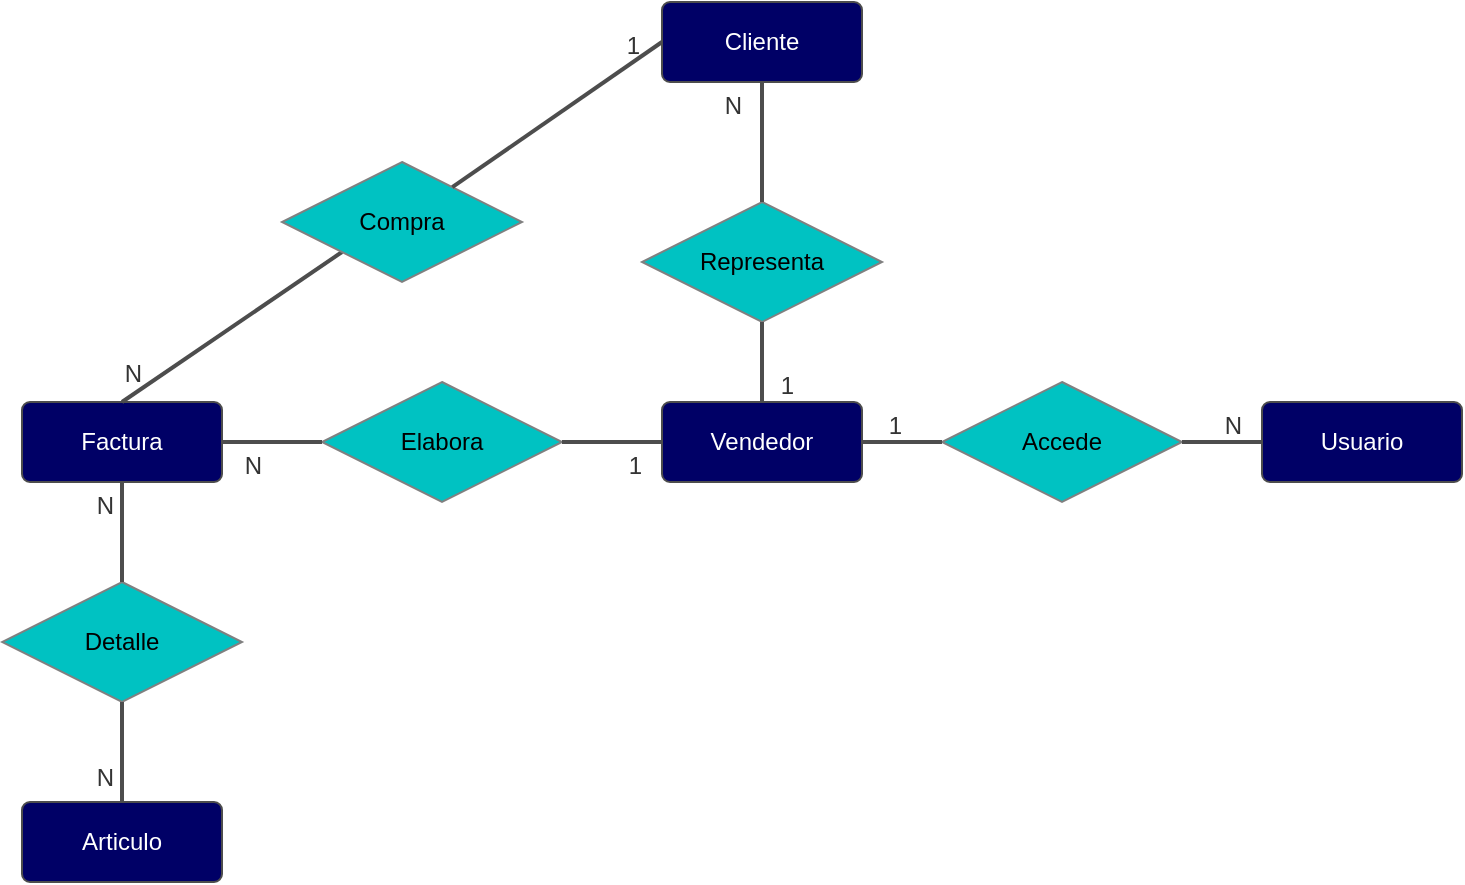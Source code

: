 <mxfile>
    <diagram id="7Q-BXX20lRpcUBixIo0L" name="Página-1">
        <mxGraphModel dx="1046" dy="668" grid="1" gridSize="10" guides="1" tooltips="1" connect="1" arrows="1" fold="1" page="1" pageScale="1" pageWidth="850" pageHeight="1100" background="#FFFFFF" math="0" shadow="0">
            <root>
                <mxCell id="0"/>
                <mxCell id="1" parent="0"/>
                <mxCell id="10" value="Accede" style="shape=rhombus;perimeter=rhombusPerimeter;whiteSpace=wrap;html=1;align=center;fillColor=#00C2C2;strokeColor=#808080;" vertex="1" parent="1">
                    <mxGeometry x="514" y="330" width="120" height="60" as="geometry"/>
                </mxCell>
                <mxCell id="13" value="Cliente" style="rounded=1;arcSize=10;whiteSpace=wrap;html=1;align=center;fillColor=#000066;fontColor=#ffffff;strokeColor=#4D4D4D;" vertex="1" parent="1">
                    <mxGeometry x="374" y="140" width="100" height="40" as="geometry"/>
                </mxCell>
                <mxCell id="14" value="Articulo" style="rounded=1;arcSize=10;whiteSpace=wrap;html=1;align=center;fillColor=#000066;fontColor=#ffffff;strokeColor=#4D4D4D;" vertex="1" parent="1">
                    <mxGeometry x="54" y="540" width="100" height="40" as="geometry"/>
                </mxCell>
                <mxCell id="15" value="Vendedor" style="rounded=1;arcSize=10;whiteSpace=wrap;html=1;align=center;fillColor=#000066;fontColor=#ffffff;strokeColor=#4D4D4D;" vertex="1" parent="1">
                    <mxGeometry x="374" y="340" width="100" height="40" as="geometry"/>
                </mxCell>
                <mxCell id="16" value="Factura" style="rounded=1;arcSize=10;whiteSpace=wrap;html=1;align=center;fillColor=#000066;fontColor=#ffffff;strokeColor=#4D4D4D;" vertex="1" parent="1">
                    <mxGeometry x="54" y="340" width="100" height="40" as="geometry"/>
                </mxCell>
                <mxCell id="17" value="Usuario" style="rounded=1;arcSize=10;whiteSpace=wrap;html=1;align=center;fillColor=#000066;fontColor=#ffffff;strokeColor=#4D4D4D;" vertex="1" parent="1">
                    <mxGeometry x="674" y="340" width="100" height="40" as="geometry"/>
                </mxCell>
                <mxCell id="18" value="" style="endArrow=none;html=1;rounded=0;exitX=0;exitY=1;exitDx=0;exitDy=0;entryX=0.5;entryY=0;entryDx=0;entryDy=0;strokeColor=#4D4D4D;strokeWidth=2;" edge="1" parent="1" source="34" target="16">
                    <mxGeometry relative="1" as="geometry">
                        <mxPoint x="174" y="100" as="sourcePoint"/>
                        <mxPoint x="124" y="220" as="targetPoint"/>
                    </mxGeometry>
                </mxCell>
                <mxCell id="19" value="N" style="resizable=0;html=1;align=right;verticalAlign=bottom;fontColor=#333333;" connectable="0" vertex="1" parent="18">
                    <mxGeometry x="1" relative="1" as="geometry">
                        <mxPoint x="10" y="-5" as="offset"/>
                    </mxGeometry>
                </mxCell>
                <mxCell id="20" value="" style="endArrow=none;html=1;rounded=0;entryX=0;entryY=0.5;entryDx=0;entryDy=0;exitX=1;exitY=0.5;exitDx=0;exitDy=0;strokeColor=#4D4D4D;strokeWidth=2;" edge="1" parent="1" source="10" target="17">
                    <mxGeometry relative="1" as="geometry">
                        <mxPoint x="394" y="430" as="sourcePoint"/>
                        <mxPoint x="594" y="420" as="targetPoint"/>
                    </mxGeometry>
                </mxCell>
                <mxCell id="21" value="N" style="resizable=0;html=1;align=right;verticalAlign=bottom;fontColor=#333333;" connectable="0" vertex="1" parent="20">
                    <mxGeometry x="1" relative="1" as="geometry">
                        <mxPoint x="-10" as="offset"/>
                    </mxGeometry>
                </mxCell>
                <mxCell id="23" value="Representa" style="shape=rhombus;perimeter=rhombusPerimeter;whiteSpace=wrap;html=1;align=center;fillColor=#00C2C2;strokeColor=#808080;" vertex="1" parent="1">
                    <mxGeometry x="364" y="240" width="120" height="60" as="geometry"/>
                </mxCell>
                <mxCell id="24" value="" style="endArrow=none;html=1;rounded=0;entryX=0.5;entryY=1;entryDx=0;entryDy=0;exitX=0.5;exitY=0;exitDx=0;exitDy=0;strokeColor=#4D4D4D;strokeWidth=2;" edge="1" parent="1" source="23" target="13">
                    <mxGeometry relative="1" as="geometry">
                        <mxPoint x="374" y="250" as="sourcePoint"/>
                        <mxPoint x="534" y="250" as="targetPoint"/>
                    </mxGeometry>
                </mxCell>
                <mxCell id="25" value="N" style="resizable=0;html=1;align=right;verticalAlign=bottom;fontColor=#333333;" connectable="0" vertex="1" parent="24">
                    <mxGeometry x="1" relative="1" as="geometry">
                        <mxPoint x="-10" y="20" as="offset"/>
                    </mxGeometry>
                </mxCell>
                <mxCell id="26" value="" style="endArrow=none;html=1;rounded=0;entryX=0.5;entryY=0;entryDx=0;entryDy=0;exitX=0.5;exitY=1;exitDx=0;exitDy=0;strokeColor=#4D4D4D;strokeWidth=2;" edge="1" parent="1" source="23" target="15">
                    <mxGeometry relative="1" as="geometry">
                        <mxPoint x="374" y="250" as="sourcePoint"/>
                        <mxPoint x="534" y="250" as="targetPoint"/>
                    </mxGeometry>
                </mxCell>
                <mxCell id="27" value="" style="endArrow=none;html=1;rounded=0;exitX=0;exitY=0.5;exitDx=0;exitDy=0;entryX=1;entryY=0.5;entryDx=0;entryDy=0;strokeColor=#4D4D4D;strokeWidth=2;" edge="1" parent="1" source="10" target="15">
                    <mxGeometry relative="1" as="geometry">
                        <mxPoint x="484" y="440" as="sourcePoint"/>
                        <mxPoint x="454" y="420" as="targetPoint"/>
                    </mxGeometry>
                </mxCell>
                <mxCell id="28" value="1" style="resizable=0;html=1;align=right;verticalAlign=bottom;fontColor=#333333;" connectable="0" vertex="1" parent="27">
                    <mxGeometry x="1" relative="1" as="geometry">
                        <mxPoint x="20" as="offset"/>
                    </mxGeometry>
                </mxCell>
                <mxCell id="29" value="Elabora" style="shape=rhombus;perimeter=rhombusPerimeter;whiteSpace=wrap;html=1;align=center;fillColor=#00C2C2;strokeColor=#808080;" vertex="1" parent="1">
                    <mxGeometry x="204" y="330" width="120" height="60" as="geometry"/>
                </mxCell>
                <mxCell id="30" value="" style="endArrow=none;html=1;rounded=0;entryX=0;entryY=0.5;entryDx=0;entryDy=0;exitX=1;exitY=0.5;exitDx=0;exitDy=0;strokeColor=#4D4D4D;strokeWidth=2;" edge="1" parent="1" source="29" target="15">
                    <mxGeometry relative="1" as="geometry">
                        <mxPoint x="174" y="490" as="sourcePoint"/>
                        <mxPoint x="334" y="490" as="targetPoint"/>
                    </mxGeometry>
                </mxCell>
                <mxCell id="31" value="1" style="resizable=0;html=1;align=right;verticalAlign=bottom;fontColor=#333333;" connectable="0" vertex="1" parent="30">
                    <mxGeometry x="1" relative="1" as="geometry">
                        <mxPoint x="-10" y="20" as="offset"/>
                    </mxGeometry>
                </mxCell>
                <mxCell id="32" value="" style="endArrow=none;html=1;rounded=0;entryX=1;entryY=0.5;entryDx=0;entryDy=0;exitX=0;exitY=0.5;exitDx=0;exitDy=0;strokeColor=#4D4D4D;strokeWidth=2;" edge="1" parent="1" source="29" target="16">
                    <mxGeometry relative="1" as="geometry">
                        <mxPoint x="174" y="470" as="sourcePoint"/>
                        <mxPoint x="334" y="470" as="targetPoint"/>
                    </mxGeometry>
                </mxCell>
                <mxCell id="33" value="N" style="resizable=0;html=1;align=right;verticalAlign=bottom;fontColor=#333333;" connectable="0" vertex="1" parent="32">
                    <mxGeometry x="1" relative="1" as="geometry">
                        <mxPoint x="20" y="20" as="offset"/>
                    </mxGeometry>
                </mxCell>
                <mxCell id="34" value="Compra" style="shape=rhombus;perimeter=rhombusPerimeter;whiteSpace=wrap;html=1;align=center;fillColor=#00C2C2;strokeColor=#808080;" vertex="1" parent="1">
                    <mxGeometry x="184" y="220" width="120" height="60" as="geometry"/>
                </mxCell>
                <mxCell id="35" value="" style="endArrow=none;html=1;rounded=0;entryX=0;entryY=0.5;entryDx=0;entryDy=0;strokeColor=#4D4D4D;strokeWidth=2;" edge="1" parent="1" source="34" target="13">
                    <mxGeometry relative="1" as="geometry">
                        <mxPoint x="284" y="180" as="sourcePoint"/>
                        <mxPoint x="274" y="120" as="targetPoint"/>
                    </mxGeometry>
                </mxCell>
                <mxCell id="36" value="1" style="resizable=0;html=1;align=right;verticalAlign=bottom;fontColor=#333333;" connectable="0" vertex="1" parent="35">
                    <mxGeometry x="1" relative="1" as="geometry">
                        <mxPoint x="-10" y="10" as="offset"/>
                    </mxGeometry>
                </mxCell>
                <mxCell id="38" value="Detalle" style="shape=rhombus;perimeter=rhombusPerimeter;whiteSpace=wrap;html=1;align=center;fillColor=#00C2C2;strokeColor=#808080;" vertex="1" parent="1">
                    <mxGeometry x="44" y="430" width="120" height="60" as="geometry"/>
                </mxCell>
                <mxCell id="41" value="" style="endArrow=none;html=1;rounded=0;exitX=0.5;exitY=1;exitDx=0;exitDy=0;entryX=0.5;entryY=0;entryDx=0;entryDy=0;strokeColor=#4D4D4D;strokeWidth=2;" edge="1" parent="1" source="38" target="14">
                    <mxGeometry relative="1" as="geometry">
                        <mxPoint x="230" y="590" as="sourcePoint"/>
                        <mxPoint x="104" y="544.5" as="targetPoint"/>
                    </mxGeometry>
                </mxCell>
                <mxCell id="42" value="N" style="resizable=0;html=1;align=right;verticalAlign=bottom;fontColor=#333333;" connectable="0" vertex="1" parent="41">
                    <mxGeometry x="1" relative="1" as="geometry">
                        <mxPoint x="-4" y="-4" as="offset"/>
                    </mxGeometry>
                </mxCell>
                <mxCell id="50" value="" style="endArrow=none;html=1;rounded=0;entryX=0.5;entryY=1;entryDx=0;entryDy=0;exitX=0.5;exitY=0;exitDx=0;exitDy=0;strokeColor=#4D4D4D;strokeWidth=2;" edge="1" parent="1" source="38" target="16">
                    <mxGeometry relative="1" as="geometry">
                        <mxPoint x="110" y="450" as="sourcePoint"/>
                        <mxPoint x="114" y="570" as="targetPoint"/>
                    </mxGeometry>
                </mxCell>
                <mxCell id="51" value="N" style="resizable=0;html=1;align=right;verticalAlign=bottom;fontColor=#333333;" connectable="0" vertex="1" parent="50">
                    <mxGeometry x="1" relative="1" as="geometry">
                        <mxPoint x="-4" y="20" as="offset"/>
                    </mxGeometry>
                </mxCell>
                <mxCell id="52" value="1" style="resizable=0;html=1;align=right;verticalAlign=bottom;fontColor=#333333;" connectable="0" vertex="1" parent="1">
                    <mxGeometry x="440" y="340" as="geometry"/>
                </mxCell>
            </root>
        </mxGraphModel>
    </diagram>
</mxfile>